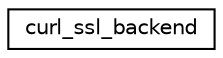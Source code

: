 digraph "Graphical Class Hierarchy"
{
 // LATEX_PDF_SIZE
  edge [fontname="Helvetica",fontsize="10",labelfontname="Helvetica",labelfontsize="10"];
  node [fontname="Helvetica",fontsize="10",shape=record];
  rankdir="LR";
  Node0 [label="curl_ssl_backend",height=0.2,width=0.4,color="black", fillcolor="white", style="filled",URL="$structcurl__ssl__backend.html",tooltip=" "];
}

